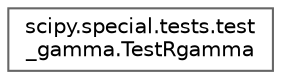 digraph "Graphical Class Hierarchy"
{
 // LATEX_PDF_SIZE
  bgcolor="transparent";
  edge [fontname=Helvetica,fontsize=10,labelfontname=Helvetica,labelfontsize=10];
  node [fontname=Helvetica,fontsize=10,shape=box,height=0.2,width=0.4];
  rankdir="LR";
  Node0 [id="Node000000",label="scipy.special.tests.test\l_gamma.TestRgamma",height=0.2,width=0.4,color="grey40", fillcolor="white", style="filled",URL="$dc/d51/classscipy_1_1special_1_1tests_1_1test__gamma_1_1TestRgamma.html",tooltip=" "];
}
